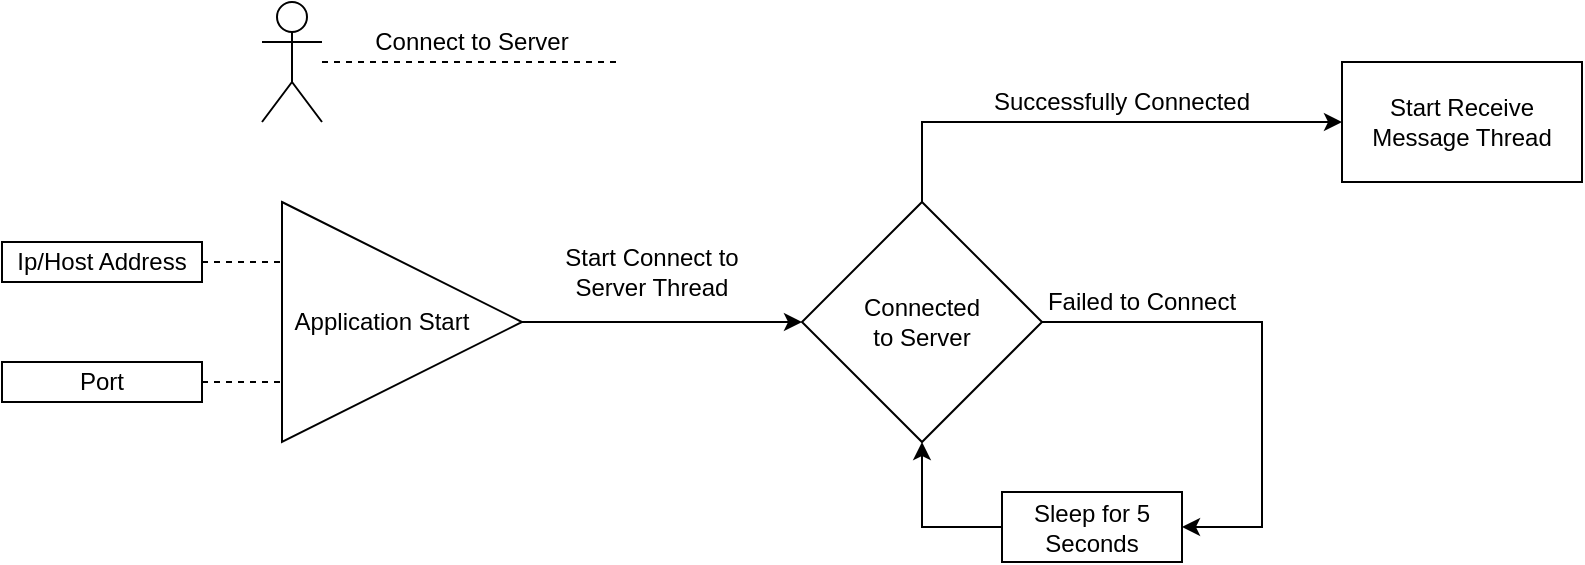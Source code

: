 <mxfile version="12.9.2" type="github"><diagram id="r02RHBNnV6Bh3Al3e_Ir" name="Page-1"><mxGraphModel dx="981" dy="526" grid="1" gridSize="10" guides="1" tooltips="1" connect="1" arrows="1" fold="1" page="1" pageScale="1" pageWidth="1654" pageHeight="1169" math="0" shadow="0"><root><mxCell id="0"/><mxCell id="1" parent="0"/><mxCell id="nwkV5xv7XDDrVNL-zr_2-1" value="" style="shape=umlActor;verticalLabelPosition=bottom;labelBackgroundColor=#ffffff;verticalAlign=top;html=1;outlineConnect=0;" vertex="1" parent="1"><mxGeometry x="150" y="340" width="30" height="60" as="geometry"/></mxCell><mxCell id="nwkV5xv7XDDrVNL-zr_2-4" value="" style="endArrow=none;dashed=1;html=1;" edge="1" parent="1" source="nwkV5xv7XDDrVNL-zr_2-1"><mxGeometry width="50" height="50" relative="1" as="geometry"><mxPoint x="400" y="390" as="sourcePoint"/><mxPoint x="330" y="370" as="targetPoint"/></mxGeometry></mxCell><mxCell id="nwkV5xv7XDDrVNL-zr_2-5" value="Connect to Server" style="text;html=1;strokeColor=none;fillColor=none;align=center;verticalAlign=middle;whiteSpace=wrap;rounded=0;" vertex="1" parent="1"><mxGeometry x="200" y="350" width="110" height="20" as="geometry"/></mxCell><mxCell id="nwkV5xv7XDDrVNL-zr_2-6" value="" style="triangle;whiteSpace=wrap;html=1;" vertex="1" parent="1"><mxGeometry x="160" y="440" width="120" height="120" as="geometry"/></mxCell><mxCell id="nwkV5xv7XDDrVNL-zr_2-7" value="Application Start" style="text;html=1;strokeColor=none;fillColor=none;align=center;verticalAlign=middle;whiteSpace=wrap;rounded=0;" vertex="1" parent="1"><mxGeometry x="160" y="490" width="100" height="20" as="geometry"/></mxCell><mxCell id="nwkV5xv7XDDrVNL-zr_2-11" value="" style="rounded=0;whiteSpace=wrap;html=1;" vertex="1" parent="1"><mxGeometry x="20" y="460" width="100" height="20" as="geometry"/></mxCell><mxCell id="nwkV5xv7XDDrVNL-zr_2-9" value="Ip/Host Address" style="text;html=1;strokeColor=none;fillColor=none;align=center;verticalAlign=middle;whiteSpace=wrap;rounded=0;" vertex="1" parent="1"><mxGeometry x="20" y="460" width="100" height="20" as="geometry"/></mxCell><mxCell id="nwkV5xv7XDDrVNL-zr_2-12" value="" style="rounded=0;whiteSpace=wrap;html=1;" vertex="1" parent="1"><mxGeometry x="20" y="520" width="100" height="20" as="geometry"/></mxCell><mxCell id="nwkV5xv7XDDrVNL-zr_2-13" value="Port" style="text;html=1;strokeColor=none;fillColor=none;align=center;verticalAlign=middle;whiteSpace=wrap;rounded=0;" vertex="1" parent="1"><mxGeometry x="20" y="520" width="100" height="20" as="geometry"/></mxCell><mxCell id="nwkV5xv7XDDrVNL-zr_2-14" value="" style="endArrow=none;dashed=1;html=1;exitX=1;exitY=0.5;exitDx=0;exitDy=0;entryX=0;entryY=0.25;entryDx=0;entryDy=0;" edge="1" parent="1" source="nwkV5xv7XDDrVNL-zr_2-9" target="nwkV5xv7XDDrVNL-zr_2-6"><mxGeometry width="50" height="50" relative="1" as="geometry"><mxPoint x="240" y="520" as="sourcePoint"/><mxPoint x="290" y="470" as="targetPoint"/></mxGeometry></mxCell><mxCell id="nwkV5xv7XDDrVNL-zr_2-15" value="" style="endArrow=none;dashed=1;html=1;exitX=1;exitY=0.5;exitDx=0;exitDy=0;entryX=0;entryY=0.75;entryDx=0;entryDy=0;" edge="1" parent="1" source="nwkV5xv7XDDrVNL-zr_2-13" target="nwkV5xv7XDDrVNL-zr_2-6"><mxGeometry width="50" height="50" relative="1" as="geometry"><mxPoint x="130" y="480" as="sourcePoint"/><mxPoint x="170" y="480" as="targetPoint"/></mxGeometry></mxCell><mxCell id="nwkV5xv7XDDrVNL-zr_2-16" value="" style="endArrow=classic;html=1;exitX=1;exitY=0.5;exitDx=0;exitDy=0;" edge="1" parent="1" source="nwkV5xv7XDDrVNL-zr_2-6"><mxGeometry width="50" height="50" relative="1" as="geometry"><mxPoint x="360" y="480" as="sourcePoint"/><mxPoint x="420" y="500" as="targetPoint"/></mxGeometry></mxCell><mxCell id="nwkV5xv7XDDrVNL-zr_2-17" value="Start Connect to Server Thread" style="text;html=1;strokeColor=none;fillColor=none;align=center;verticalAlign=middle;whiteSpace=wrap;rounded=0;" vertex="1" parent="1"><mxGeometry x="290" y="460" width="110" height="30" as="geometry"/></mxCell><mxCell id="nwkV5xv7XDDrVNL-zr_2-30" style="edgeStyle=orthogonalEdgeStyle;rounded=0;orthogonalLoop=1;jettySize=auto;html=1;" edge="1" parent="1" source="nwkV5xv7XDDrVNL-zr_2-20"><mxGeometry relative="1" as="geometry"><mxPoint x="690" y="400" as="targetPoint"/><Array as="points"><mxPoint x="480" y="400"/><mxPoint x="540" y="400"/></Array></mxGeometry></mxCell><mxCell id="nwkV5xv7XDDrVNL-zr_2-20" value="" style="rhombus;whiteSpace=wrap;html=1;" vertex="1" parent="1"><mxGeometry x="420" y="440" width="120" height="120" as="geometry"/></mxCell><mxCell id="nwkV5xv7XDDrVNL-zr_2-23" value="Connected to Server" style="text;html=1;strokeColor=none;fillColor=none;align=center;verticalAlign=middle;whiteSpace=wrap;rounded=0;" vertex="1" parent="1"><mxGeometry x="450" y="470" width="60" height="60" as="geometry"/></mxCell><mxCell id="nwkV5xv7XDDrVNL-zr_2-24" value="" style="endArrow=classic;html=1;exitX=1;exitY=0.5;exitDx=0;exitDy=0;edgeStyle=orthogonalEdgeStyle;elbow=vertical;rounded=0;entryX=1;entryY=0.5;entryDx=0;entryDy=0;" edge="1" parent="1" source="nwkV5xv7XDDrVNL-zr_2-20" target="nwkV5xv7XDDrVNL-zr_2-27"><mxGeometry width="50" height="50" relative="1" as="geometry"><mxPoint x="540" y="480" as="sourcePoint"/><mxPoint x="610" y="600" as="targetPoint"/><Array as="points"><mxPoint x="650" y="500"/><mxPoint x="650" y="602"/></Array></mxGeometry></mxCell><mxCell id="nwkV5xv7XDDrVNL-zr_2-26" value="" style="rounded=0;whiteSpace=wrap;html=1;" vertex="1" parent="1"><mxGeometry x="520" y="585" width="90" height="35" as="geometry"/></mxCell><mxCell id="nwkV5xv7XDDrVNL-zr_2-28" style="edgeStyle=orthogonalEdgeStyle;rounded=0;orthogonalLoop=1;jettySize=auto;html=1;entryX=0.5;entryY=1;entryDx=0;entryDy=0;exitX=0;exitY=0.5;exitDx=0;exitDy=0;" edge="1" parent="1" source="nwkV5xv7XDDrVNL-zr_2-27" target="nwkV5xv7XDDrVNL-zr_2-20"><mxGeometry relative="1" as="geometry"><mxPoint x="480" y="580" as="targetPoint"/></mxGeometry></mxCell><mxCell id="nwkV5xv7XDDrVNL-zr_2-27" value="Sleep for 5 Seconds" style="text;html=1;strokeColor=none;fillColor=none;align=center;verticalAlign=middle;whiteSpace=wrap;rounded=0;" vertex="1" parent="1"><mxGeometry x="520" y="585" width="90" height="35" as="geometry"/></mxCell><mxCell id="nwkV5xv7XDDrVNL-zr_2-29" value="Failed to Connect" style="text;html=1;strokeColor=none;fillColor=none;align=center;verticalAlign=middle;whiteSpace=wrap;rounded=0;" vertex="1" parent="1"><mxGeometry x="540" y="480" width="100" height="20" as="geometry"/></mxCell><mxCell id="nwkV5xv7XDDrVNL-zr_2-31" value="Successfully Connected" style="text;html=1;strokeColor=none;fillColor=none;align=center;verticalAlign=middle;whiteSpace=wrap;rounded=0;" vertex="1" parent="1"><mxGeometry x="500" y="380" width="160" height="20" as="geometry"/></mxCell><mxCell id="nwkV5xv7XDDrVNL-zr_2-32" value="" style="rounded=0;whiteSpace=wrap;html=1;" vertex="1" parent="1"><mxGeometry x="690" y="370" width="120" height="60" as="geometry"/></mxCell><mxCell id="nwkV5xv7XDDrVNL-zr_2-33" value="Start Receive Message Thread" style="text;html=1;strokeColor=none;fillColor=none;align=center;verticalAlign=middle;whiteSpace=wrap;rounded=0;" vertex="1" parent="1"><mxGeometry x="690" y="370" width="120" height="60" as="geometry"/></mxCell></root></mxGraphModel></diagram></mxfile>